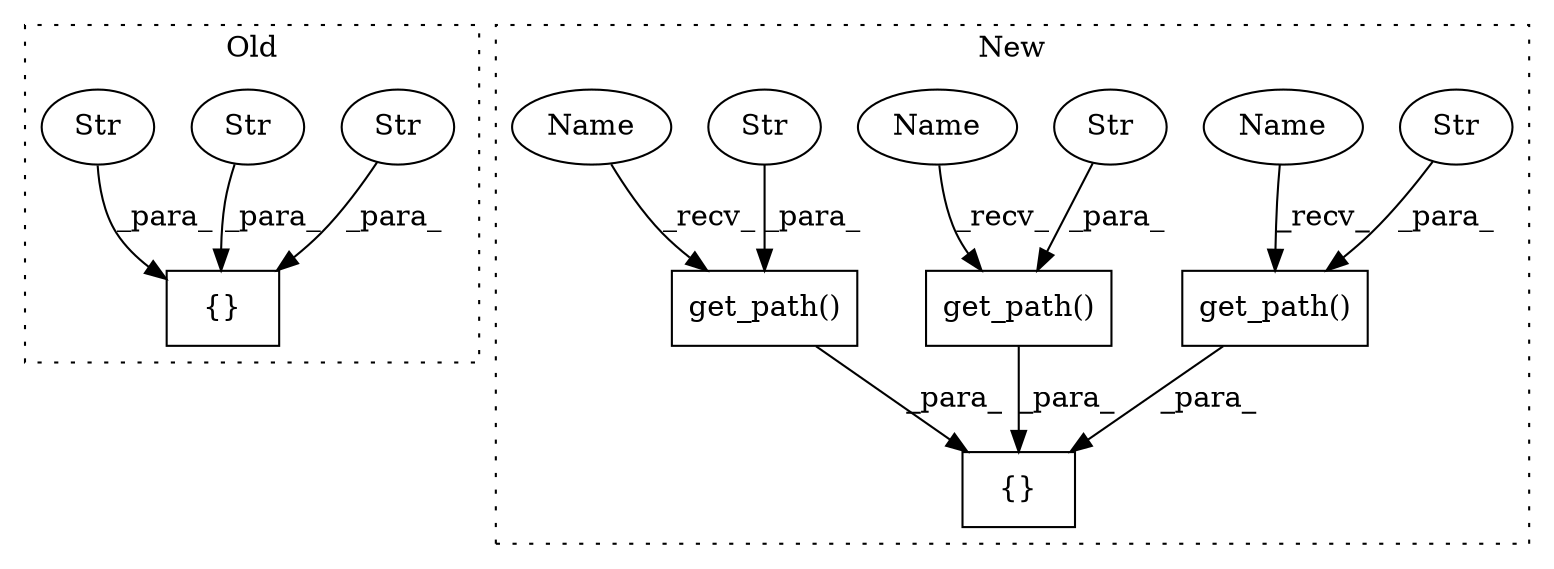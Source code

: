 digraph G {
subgraph cluster0 {
1 [label="{}" a="59" s="7205,7388" l="14,0" shape="box"];
6 [label="Str" a="66" s="7342" l="46" shape="ellipse"];
7 [label="Str" a="66" s="7279" l="49" shape="ellipse"];
9 [label="Str" a="66" s="7219" l="46" shape="ellipse"];
label = "Old";
style="dotted";
}
subgraph cluster1 {
2 [label="get_path()" a="75" s="7529,7574" l="23,1" shape="box"];
3 [label="Str" a="66" s="7552" l="22" shape="ellipse"];
4 [label="get_path()" a="75" s="7589,7631" l="23,1" shape="box"];
5 [label="Str" a="66" s="7612" l="19" shape="ellipse"];
8 [label="{}" a="59" s="7458,7632" l="14,0" shape="box"];
10 [label="get_path()" a="75" s="7472,7514" l="23,1" shape="box"];
11 [label="Str" a="66" s="7495" l="19" shape="ellipse"];
12 [label="Name" a="87" s="7589" l="13" shape="ellipse"];
13 [label="Name" a="87" s="7472" l="13" shape="ellipse"];
14 [label="Name" a="87" s="7529" l="13" shape="ellipse"];
label = "New";
style="dotted";
}
2 -> 8 [label="_para_"];
3 -> 2 [label="_para_"];
4 -> 8 [label="_para_"];
5 -> 4 [label="_para_"];
6 -> 1 [label="_para_"];
7 -> 1 [label="_para_"];
9 -> 1 [label="_para_"];
10 -> 8 [label="_para_"];
11 -> 10 [label="_para_"];
12 -> 4 [label="_recv_"];
13 -> 10 [label="_recv_"];
14 -> 2 [label="_recv_"];
}